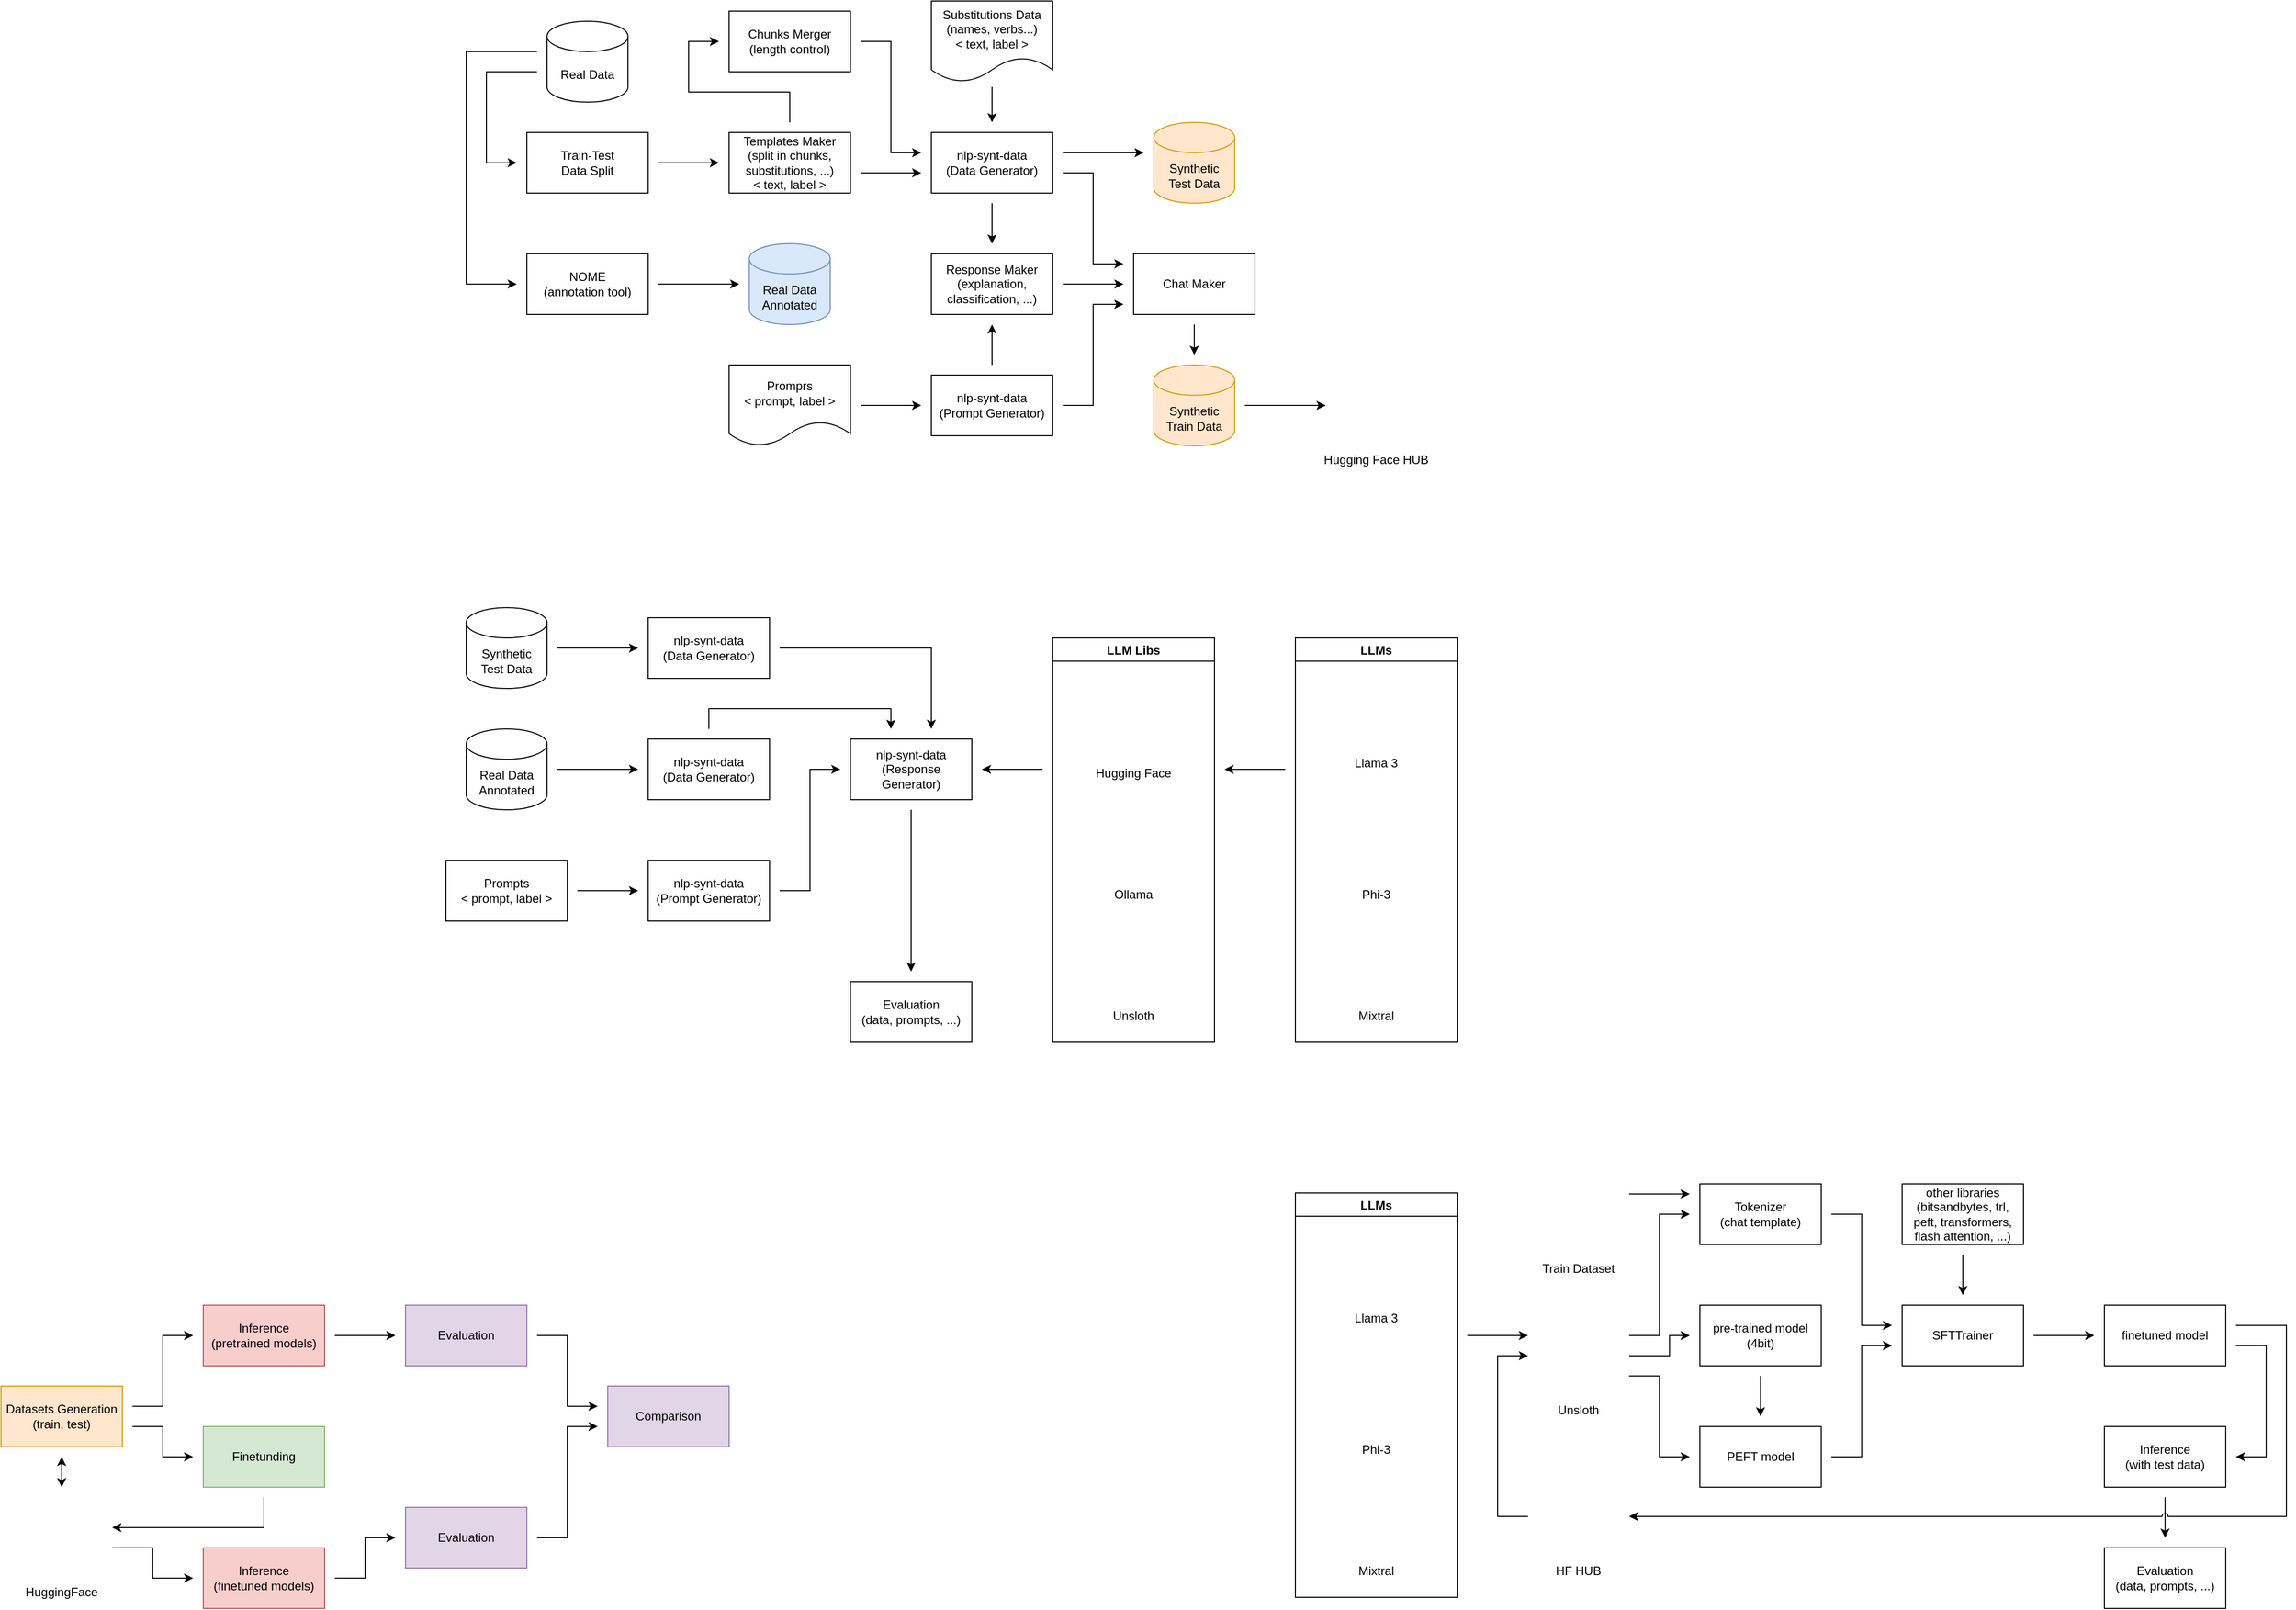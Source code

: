 <mxfile version="24.7.8">
  <diagram name="Page-1" id="faFGbYDfc-yJfE558ecA">
    <mxGraphModel dx="2020" dy="781" grid="1" gridSize="10" guides="1" tooltips="1" connect="1" arrows="1" fold="1" page="1" pageScale="1" pageWidth="827" pageHeight="1169" math="0" shadow="0">
      <root>
        <mxCell id="0" />
        <mxCell id="1" parent="0" />
        <mxCell id="kooUzmV5k-GNHN8CiD2J-25" style="edgeStyle=orthogonalEdgeStyle;rounded=0;orthogonalLoop=1;jettySize=auto;html=1;targetPerimeterSpacing=10;sourcePerimeterSpacing=5;" parent="1" source="8IqVLHPNGlRaz7gmKTyD-8" target="kooUzmV5k-GNHN8CiD2J-8" edge="1">
          <mxGeometry relative="1" as="geometry">
            <mxPoint x="780" y="100" as="sourcePoint" />
          </mxGeometry>
        </mxCell>
        <mxCell id="kooUzmV5k-GNHN8CiD2J-17" style="edgeStyle=orthogonalEdgeStyle;rounded=0;orthogonalLoop=1;jettySize=auto;html=1;targetPerimeterSpacing=10;sourcePerimeterSpacing=10;" parent="1" source="kooUzmV5k-GNHN8CiD2J-4" target="kooUzmV5k-GNHN8CiD2J-9" edge="1">
          <mxGeometry relative="1" as="geometry">
            <Array as="points">
              <mxPoint x="580" y="110" />
              <mxPoint x="480" y="110" />
              <mxPoint x="480" y="60" />
            </Array>
          </mxGeometry>
        </mxCell>
        <mxCell id="kooUzmV5k-GNHN8CiD2J-24" style="edgeStyle=orthogonalEdgeStyle;rounded=0;orthogonalLoop=1;jettySize=auto;html=1;targetPerimeterSpacing=10;sourcePerimeterSpacing=10;" parent="1" source="kooUzmV5k-GNHN8CiD2J-4" target="kooUzmV5k-GNHN8CiD2J-8" edge="1">
          <mxGeometry relative="1" as="geometry">
            <Array as="points">
              <mxPoint x="680" y="190" />
              <mxPoint x="680" y="190" />
            </Array>
            <mxPoint x="710" y="130.0" as="targetPoint" />
          </mxGeometry>
        </mxCell>
        <mxCell id="kooUzmV5k-GNHN8CiD2J-4" value="Templates Maker&lt;div&gt;(split in chunks,&lt;/div&gt;&lt;div&gt;substitutions, ...)&lt;/div&gt;&lt;div&gt;&amp;lt; text, label &amp;gt;&lt;/div&gt;" style="whiteSpace=wrap;html=1;" parent="1" vertex="1">
          <mxGeometry x="520" y="150" width="120" height="60" as="geometry" />
        </mxCell>
        <mxCell id="kooUzmV5k-GNHN8CiD2J-18" style="edgeStyle=orthogonalEdgeStyle;rounded=0;orthogonalLoop=1;jettySize=auto;html=1;targetPerimeterSpacing=10;sourcePerimeterSpacing=10;" parent="1" source="8IqVLHPNGlRaz7gmKTyD-9" target="kooUzmV5k-GNHN8CiD2J-12" edge="1">
          <mxGeometry relative="1" as="geometry">
            <mxPoint x="650" y="420" as="sourcePoint" />
          </mxGeometry>
        </mxCell>
        <mxCell id="kooUzmV5k-GNHN8CiD2J-28" style="edgeStyle=orthogonalEdgeStyle;rounded=0;orthogonalLoop=1;jettySize=auto;html=1;targetPerimeterSpacing=10;sourcePerimeterSpacing=10;" parent="1" source="kooUzmV5k-GNHN8CiD2J-6" target="kooUzmV5k-GNHN8CiD2J-11" edge="1">
          <mxGeometry relative="1" as="geometry" />
        </mxCell>
        <mxCell id="kooUzmV5k-GNHN8CiD2J-6" value="Synthetic&lt;div&gt;Train Data&lt;/div&gt;" style="shape=cylinder3;whiteSpace=wrap;html=1;boundedLbl=1;backgroundOutline=1;size=15;fillColor=#ffe6cc;strokeColor=#d79b00;" parent="1" vertex="1">
          <mxGeometry x="940" y="380" width="80" height="80" as="geometry" />
        </mxCell>
        <mxCell id="kooUzmV5k-GNHN8CiD2J-21" style="edgeStyle=orthogonalEdgeStyle;rounded=0;orthogonalLoop=1;jettySize=auto;html=1;targetPerimeterSpacing=10;sourcePerimeterSpacing=10;" parent="1" source="kooUzmV5k-GNHN8CiD2J-8" target="kooUzmV5k-GNHN8CiD2J-13" edge="1">
          <mxGeometry relative="1" as="geometry" />
        </mxCell>
        <mxCell id="kooUzmV5k-GNHN8CiD2J-26" style="edgeStyle=orthogonalEdgeStyle;rounded=0;orthogonalLoop=1;jettySize=auto;html=1;targetPerimeterSpacing=10;sourcePerimeterSpacing=10;" parent="1" source="kooUzmV5k-GNHN8CiD2J-8" target="kooUzmV5k-GNHN8CiD2J-14" edge="1">
          <mxGeometry relative="1" as="geometry">
            <Array as="points">
              <mxPoint x="880" y="190" />
              <mxPoint x="880" y="280" />
            </Array>
          </mxGeometry>
        </mxCell>
        <mxCell id="kooUzmV5k-GNHN8CiD2J-34" style="edgeStyle=orthogonalEdgeStyle;rounded=0;orthogonalLoop=1;jettySize=auto;html=1;targetPerimeterSpacing=10;sourcePerimeterSpacing=10;" parent="1" source="kooUzmV5k-GNHN8CiD2J-8" target="kooUzmV5k-GNHN8CiD2J-33" edge="1">
          <mxGeometry relative="1" as="geometry">
            <Array as="points">
              <mxPoint x="880" y="170" />
              <mxPoint x="880" y="170" />
            </Array>
          </mxGeometry>
        </mxCell>
        <mxCell id="kooUzmV5k-GNHN8CiD2J-8" value="nlp-synt-data&lt;div&gt;(Data Generator)&lt;/div&gt;" style="whiteSpace=wrap;html=1;" parent="1" vertex="1">
          <mxGeometry x="720" y="150" width="120" height="60" as="geometry" />
        </mxCell>
        <mxCell id="kooUzmV5k-GNHN8CiD2J-23" style="edgeStyle=orthogonalEdgeStyle;rounded=0;orthogonalLoop=1;jettySize=auto;html=1;targetPerimeterSpacing=10;sourcePerimeterSpacing=10;" parent="1" source="kooUzmV5k-GNHN8CiD2J-9" target="kooUzmV5k-GNHN8CiD2J-8" edge="1">
          <mxGeometry relative="1" as="geometry">
            <Array as="points">
              <mxPoint x="680" y="60" />
              <mxPoint x="680" y="170" />
            </Array>
            <mxPoint x="710" y="110.0" as="targetPoint" />
          </mxGeometry>
        </mxCell>
        <mxCell id="kooUzmV5k-GNHN8CiD2J-9" value="Chunks Merger&lt;div&gt;(length control)&lt;/div&gt;" style="whiteSpace=wrap;html=1;" parent="1" vertex="1">
          <mxGeometry x="520" y="30" width="120" height="60" as="geometry" />
        </mxCell>
        <mxCell id="kooUzmV5k-GNHN8CiD2J-11" value="Hugging Face HUB" style="shape=image;verticalLabelPosition=bottom;labelBackgroundColor=default;verticalAlign=top;aspect=fixed;imageAspect=0;image=https://cdn.worldvectorlogo.com/logos/huggingface-2.svg;" parent="1" vertex="1">
          <mxGeometry x="1120" y="380" width="80" height="80" as="geometry" />
        </mxCell>
        <mxCell id="kooUzmV5k-GNHN8CiD2J-19" style="edgeStyle=orthogonalEdgeStyle;rounded=0;orthogonalLoop=1;jettySize=auto;html=1;targetPerimeterSpacing=10;sourcePerimeterSpacing=10;" parent="1" source="kooUzmV5k-GNHN8CiD2J-12" target="kooUzmV5k-GNHN8CiD2J-14" edge="1">
          <mxGeometry relative="1" as="geometry">
            <Array as="points">
              <mxPoint x="880" y="420" />
              <mxPoint x="880" y="320" />
            </Array>
          </mxGeometry>
        </mxCell>
        <mxCell id="kooUzmV5k-GNHN8CiD2J-30" style="edgeStyle=orthogonalEdgeStyle;rounded=0;orthogonalLoop=1;jettySize=auto;html=1;targetPerimeterSpacing=10;sourcePerimeterSpacing=10;" parent="1" source="kooUzmV5k-GNHN8CiD2J-12" target="kooUzmV5k-GNHN8CiD2J-13" edge="1">
          <mxGeometry relative="1" as="geometry" />
        </mxCell>
        <mxCell id="kooUzmV5k-GNHN8CiD2J-12" value="nlp-synt-data&lt;div&gt;(Prompt Generator)&lt;/div&gt;" style="whiteSpace=wrap;html=1;" parent="1" vertex="1">
          <mxGeometry x="720" y="390" width="120" height="60" as="geometry" />
        </mxCell>
        <mxCell id="kooUzmV5k-GNHN8CiD2J-20" style="edgeStyle=orthogonalEdgeStyle;rounded=0;orthogonalLoop=1;jettySize=auto;html=1;targetPerimeterSpacing=10;sourcePerimeterSpacing=10;" parent="1" source="kooUzmV5k-GNHN8CiD2J-13" target="kooUzmV5k-GNHN8CiD2J-14" edge="1">
          <mxGeometry relative="1" as="geometry">
            <Array as="points">
              <mxPoint x="920" y="300" />
              <mxPoint x="920" y="300" />
            </Array>
          </mxGeometry>
        </mxCell>
        <mxCell id="kooUzmV5k-GNHN8CiD2J-13" value="Response Maker&lt;div&gt;(explanation, classification, ...)&lt;/div&gt;" style="whiteSpace=wrap;html=1;" parent="1" vertex="1">
          <mxGeometry x="720" y="270" width="120" height="60" as="geometry" />
        </mxCell>
        <mxCell id="kooUzmV5k-GNHN8CiD2J-27" style="edgeStyle=orthogonalEdgeStyle;rounded=0;orthogonalLoop=1;jettySize=auto;html=1;targetPerimeterSpacing=10;sourcePerimeterSpacing=10;" parent="1" source="kooUzmV5k-GNHN8CiD2J-14" target="kooUzmV5k-GNHN8CiD2J-6" edge="1">
          <mxGeometry relative="1" as="geometry" />
        </mxCell>
        <mxCell id="kooUzmV5k-GNHN8CiD2J-14" value="Chat Maker" style="whiteSpace=wrap;html=1;" parent="1" vertex="1">
          <mxGeometry x="920" y="270" width="120" height="60" as="geometry" />
        </mxCell>
        <mxCell id="kooUzmV5k-GNHN8CiD2J-31" style="edgeStyle=orthogonalEdgeStyle;rounded=0;orthogonalLoop=1;jettySize=auto;html=1;targetPerimeterSpacing=10;sourcePerimeterSpacing=10;" parent="1" source="kooUzmV5k-GNHN8CiD2J-29" target="kooUzmV5k-GNHN8CiD2J-4" edge="1">
          <mxGeometry relative="1" as="geometry" />
        </mxCell>
        <mxCell id="kooUzmV5k-GNHN8CiD2J-29" value="Train-Test&lt;div&gt;Data Split&lt;/div&gt;" style="whiteSpace=wrap;html=1;" parent="1" vertex="1">
          <mxGeometry x="320" y="150" width="120" height="60" as="geometry" />
        </mxCell>
        <mxCell id="kooUzmV5k-GNHN8CiD2J-33" value="Synthetic&lt;div&gt;Test Data&lt;/div&gt;" style="shape=cylinder3;whiteSpace=wrap;html=1;boundedLbl=1;backgroundOutline=1;size=15;fillColor=#ffe6cc;strokeColor=#d79b00;" parent="1" vertex="1">
          <mxGeometry x="940" y="140" width="80" height="80" as="geometry" />
        </mxCell>
        <mxCell id="nnLEG21wNNKofwJg_tyF-10" style="edgeStyle=orthogonalEdgeStyle;rounded=0;orthogonalLoop=1;jettySize=auto;html=1;targetPerimeterSpacing=10;sourcePerimeterSpacing=10;" parent="1" source="kooUzmV5k-GNHN8CiD2J-41" target="kooUzmV5k-GNHN8CiD2J-45" edge="1">
          <mxGeometry relative="1" as="geometry" />
        </mxCell>
        <mxCell id="kooUzmV5k-GNHN8CiD2J-41" value="&lt;span style=&quot;background-color: initial;&quot;&gt;Real Data&lt;/span&gt;&lt;div&gt;&lt;span style=&quot;background-color: initial;&quot;&gt;Annotated&lt;/span&gt;&lt;/div&gt;" style="shape=cylinder3;whiteSpace=wrap;html=1;boundedLbl=1;backgroundOutline=1;size=15;" parent="1" vertex="1">
          <mxGeometry x="260" y="740" width="80" height="80" as="geometry" />
        </mxCell>
        <mxCell id="kooUzmV5k-GNHN8CiD2J-42" style="edgeStyle=orthogonalEdgeStyle;rounded=0;orthogonalLoop=1;jettySize=auto;html=1;targetPerimeterSpacing=10;sourcePerimeterSpacing=10;" parent="1" source="kooUzmV5k-GNHN8CiD2J-43" target="kooUzmV5k-GNHN8CiD2J-44" edge="1">
          <mxGeometry relative="1" as="geometry" />
        </mxCell>
        <mxCell id="kooUzmV5k-GNHN8CiD2J-43" value="Prompts&lt;div&gt;&amp;lt; prompt, label &amp;gt;&lt;/div&gt;" style="whiteSpace=wrap;html=1;" parent="1" vertex="1">
          <mxGeometry x="240" y="870" width="120" height="60" as="geometry" />
        </mxCell>
        <mxCell id="nnLEG21wNNKofwJg_tyF-7" style="edgeStyle=orthogonalEdgeStyle;rounded=0;orthogonalLoop=1;jettySize=auto;html=1;targetPerimeterSpacing=10;sourcePerimeterSpacing=10;" parent="1" source="kooUzmV5k-GNHN8CiD2J-44" target="nnLEG21wNNKofwJg_tyF-4" edge="1">
          <mxGeometry relative="1" as="geometry">
            <Array as="points">
              <mxPoint x="600" y="900" />
              <mxPoint x="600" y="780" />
            </Array>
          </mxGeometry>
        </mxCell>
        <mxCell id="kooUzmV5k-GNHN8CiD2J-44" value="nlp-synt-data&lt;div&gt;(Prompt Generator)&lt;/div&gt;" style="whiteSpace=wrap;html=1;" parent="1" vertex="1">
          <mxGeometry x="440" y="870" width="120" height="60" as="geometry" />
        </mxCell>
        <mxCell id="nnLEG21wNNKofwJg_tyF-6" style="edgeStyle=orthogonalEdgeStyle;rounded=0;orthogonalLoop=1;jettySize=auto;html=1;targetPerimeterSpacing=10;sourcePerimeterSpacing=10;" parent="1" source="kooUzmV5k-GNHN8CiD2J-45" target="nnLEG21wNNKofwJg_tyF-4" edge="1">
          <mxGeometry relative="1" as="geometry">
            <Array as="points">
              <mxPoint x="500" y="720" />
              <mxPoint x="680" y="720" />
            </Array>
          </mxGeometry>
        </mxCell>
        <mxCell id="kooUzmV5k-GNHN8CiD2J-45" value="nlp-synt-data&lt;div&gt;(Data Generator)&lt;/div&gt;" style="whiteSpace=wrap;html=1;" parent="1" vertex="1">
          <mxGeometry x="440" y="750" width="120" height="60" as="geometry" />
        </mxCell>
        <mxCell id="nnLEG21wNNKofwJg_tyF-8" style="edgeStyle=orthogonalEdgeStyle;rounded=0;orthogonalLoop=1;jettySize=auto;html=1;targetPerimeterSpacing=10;sourcePerimeterSpacing=10;" parent="1" source="kooUzmV5k-GNHN8CiD2J-50" target="nnLEG21wNNKofwJg_tyF-4" edge="1">
          <mxGeometry relative="1" as="geometry">
            <Array as="points">
              <mxPoint x="800" y="780" />
              <mxPoint x="800" y="780" />
            </Array>
          </mxGeometry>
        </mxCell>
        <mxCell id="kooUzmV5k-GNHN8CiD2J-50" value="LLM Libs" style="swimlane;" parent="1" vertex="1">
          <mxGeometry x="840" y="650" width="160" height="400" as="geometry" />
        </mxCell>
        <mxCell id="kooUzmV5k-GNHN8CiD2J-47" value="Hugging Face" style="shape=image;verticalLabelPosition=bottom;labelBackgroundColor=default;verticalAlign=top;aspect=fixed;imageAspect=0;image=https://cdn.worldvectorlogo.com/logos/huggingface-2.svg;" parent="kooUzmV5k-GNHN8CiD2J-50" vertex="1">
          <mxGeometry x="40" y="40" width="80" height="80" as="geometry" />
        </mxCell>
        <mxCell id="kooUzmV5k-GNHN8CiD2J-46" value="Ollama" style="shape=image;verticalLabelPosition=bottom;labelBackgroundColor=default;verticalAlign=top;aspect=fixed;imageAspect=0;image=https://github.com/jmorganca/ollama/assets/3325447/0d0b44e2-8f4a-4e99-9b52-a5c1c741c8f7;" parent="kooUzmV5k-GNHN8CiD2J-50" vertex="1">
          <mxGeometry x="40" y="160" width="80" height="80" as="geometry" />
        </mxCell>
        <mxCell id="kooUzmV5k-GNHN8CiD2J-48" value="Unsloth" style="shape=image;verticalLabelPosition=bottom;labelBackgroundColor=default;verticalAlign=top;aspect=fixed;imageAspect=0;image=https://cdn-avatars.huggingface.co/v1/production/uploads/62ecdc18b72a69615d6bd857/E4lkPz1TZNLzIFr_dR273.png;" parent="kooUzmV5k-GNHN8CiD2J-50" vertex="1">
          <mxGeometry x="40" y="280" width="80" height="80" as="geometry" />
        </mxCell>
        <mxCell id="nnLEG21wNNKofwJg_tyF-3" style="edgeStyle=orthogonalEdgeStyle;rounded=0;orthogonalLoop=1;jettySize=auto;html=1;targetPerimeterSpacing=10;sourcePerimeterSpacing=10;" parent="1" source="kooUzmV5k-GNHN8CiD2J-57" target="kooUzmV5k-GNHN8CiD2J-50" edge="1">
          <mxGeometry relative="1" as="geometry">
            <Array as="points">
              <mxPoint x="1020" y="780" />
              <mxPoint x="1020" y="780" />
            </Array>
          </mxGeometry>
        </mxCell>
        <mxCell id="kooUzmV5k-GNHN8CiD2J-57" value="LLMs" style="swimlane;" parent="1" vertex="1">
          <mxGeometry x="1080" y="650" width="160" height="400" as="geometry" />
        </mxCell>
        <mxCell id="kooUzmV5k-GNHN8CiD2J-52" value="Llama 3" style="shape=image;verticalLabelPosition=bottom;labelBackgroundColor=default;verticalAlign=top;aspect=fixed;imageAspect=0;image=https://1000logos.net/wp-content/uploads/2021/10/logo-Meta.png;" parent="kooUzmV5k-GNHN8CiD2J-57" vertex="1">
          <mxGeometry x="26.67" y="50" width="106.66" height="60" as="geometry" />
        </mxCell>
        <mxCell id="kooUzmV5k-GNHN8CiD2J-53" value="Phi-3" style="shape=image;verticalLabelPosition=bottom;labelBackgroundColor=default;verticalAlign=top;aspect=fixed;imageAspect=0;image=https://upload.wikimedia.org/wikipedia/commons/thumb/4/44/Microsoft_logo.svg/2048px-Microsoft_logo.svg.png;" parent="kooUzmV5k-GNHN8CiD2J-57" vertex="1">
          <mxGeometry x="40" y="160" width="80" height="80" as="geometry" />
        </mxCell>
        <mxCell id="kooUzmV5k-GNHN8CiD2J-54" value="Mixtral" style="shape=image;verticalLabelPosition=bottom;labelBackgroundColor=default;verticalAlign=top;aspect=fixed;imageAspect=0;image=https://seeklogo.com/images/M/mistral-ai-icon-logo-B3319DCA6B-seeklogo.com.png;" parent="kooUzmV5k-GNHN8CiD2J-57" vertex="1">
          <mxGeometry x="41.54" y="290" width="76.92" height="70" as="geometry" />
        </mxCell>
        <mxCell id="nnLEG21wNNKofwJg_tyF-9" style="edgeStyle=orthogonalEdgeStyle;rounded=0;orthogonalLoop=1;jettySize=auto;html=1;targetPerimeterSpacing=10;sourcePerimeterSpacing=10;" parent="1" source="nnLEG21wNNKofwJg_tyF-1" target="nnLEG21wNNKofwJg_tyF-2" edge="1">
          <mxGeometry relative="1" as="geometry" />
        </mxCell>
        <mxCell id="nnLEG21wNNKofwJg_tyF-1" value="Synthetic&lt;div&gt;Test Data&lt;/div&gt;" style="shape=cylinder3;whiteSpace=wrap;html=1;boundedLbl=1;backgroundOutline=1;size=15;" parent="1" vertex="1">
          <mxGeometry x="260" y="620" width="80" height="80" as="geometry" />
        </mxCell>
        <mxCell id="nnLEG21wNNKofwJg_tyF-5" style="edgeStyle=orthogonalEdgeStyle;rounded=0;orthogonalLoop=1;jettySize=auto;html=1;targetPerimeterSpacing=10;sourcePerimeterSpacing=10;" parent="1" source="nnLEG21wNNKofwJg_tyF-2" target="nnLEG21wNNKofwJg_tyF-4" edge="1">
          <mxGeometry relative="1" as="geometry">
            <Array as="points">
              <mxPoint x="720" y="660" />
            </Array>
          </mxGeometry>
        </mxCell>
        <mxCell id="nnLEG21wNNKofwJg_tyF-2" value="nlp-synt-data&lt;div&gt;(Data Generator)&lt;/div&gt;" style="whiteSpace=wrap;html=1;" parent="1" vertex="1">
          <mxGeometry x="440" y="630" width="120" height="60" as="geometry" />
        </mxCell>
        <mxCell id="nnLEG21wNNKofwJg_tyF-12" style="edgeStyle=orthogonalEdgeStyle;rounded=0;orthogonalLoop=1;jettySize=auto;html=1;targetPerimeterSpacing=10;sourcePerimeterSpacing=10;" parent="1" source="nnLEG21wNNKofwJg_tyF-4" target="nnLEG21wNNKofwJg_tyF-11" edge="1">
          <mxGeometry relative="1" as="geometry" />
        </mxCell>
        <mxCell id="nnLEG21wNNKofwJg_tyF-4" value="nlp-synt-data&lt;div&gt;(Response Generator)&lt;/div&gt;" style="whiteSpace=wrap;html=1;" parent="1" vertex="1">
          <mxGeometry x="640" y="750" width="120" height="60" as="geometry" />
        </mxCell>
        <mxCell id="nnLEG21wNNKofwJg_tyF-11" value="Evaluation&lt;div&gt;(data, prompts, ...)&lt;/div&gt;" style="whiteSpace=wrap;html=1;" parent="1" vertex="1">
          <mxGeometry x="640" y="990" width="120" height="60" as="geometry" />
        </mxCell>
        <mxCell id="7Tq9BGAHgtOxUq2Agoqu-61" style="edgeStyle=orthogonalEdgeStyle;rounded=0;orthogonalLoop=1;jettySize=auto;html=1;targetPerimeterSpacing=10;sourcePerimeterSpacing=10;" parent="1" source="7Tq9BGAHgtOxUq2Agoqu-15" target="7Tq9BGAHgtOxUq2Agoqu-34" edge="1">
          <mxGeometry relative="1" as="geometry">
            <Array as="points">
              <mxPoint x="1280" y="1340" />
              <mxPoint x="1280" y="1340" />
            </Array>
          </mxGeometry>
        </mxCell>
        <mxCell id="7Tq9BGAHgtOxUq2Agoqu-15" value="LLMs" style="swimlane;" parent="1" vertex="1">
          <mxGeometry x="1080" y="1199" width="160" height="400" as="geometry" />
        </mxCell>
        <mxCell id="7Tq9BGAHgtOxUq2Agoqu-16" value="Llama 3" style="shape=image;verticalLabelPosition=bottom;labelBackgroundColor=default;verticalAlign=top;aspect=fixed;imageAspect=0;image=https://1000logos.net/wp-content/uploads/2021/10/logo-Meta.png;" parent="7Tq9BGAHgtOxUq2Agoqu-15" vertex="1">
          <mxGeometry x="26.67" y="50" width="106.66" height="60" as="geometry" />
        </mxCell>
        <mxCell id="7Tq9BGAHgtOxUq2Agoqu-17" value="Phi-3" style="shape=image;verticalLabelPosition=bottom;labelBackgroundColor=default;verticalAlign=top;aspect=fixed;imageAspect=0;image=https://upload.wikimedia.org/wikipedia/commons/thumb/4/44/Microsoft_logo.svg/2048px-Microsoft_logo.svg.png;" parent="7Tq9BGAHgtOxUq2Agoqu-15" vertex="1">
          <mxGeometry x="40" y="160" width="80" height="80" as="geometry" />
        </mxCell>
        <mxCell id="7Tq9BGAHgtOxUq2Agoqu-18" value="Mixtral" style="shape=image;verticalLabelPosition=bottom;labelBackgroundColor=default;verticalAlign=top;aspect=fixed;imageAspect=0;image=https://seeklogo.com/images/M/mistral-ai-icon-logo-B3319DCA6B-seeklogo.com.png;" parent="7Tq9BGAHgtOxUq2Agoqu-15" vertex="1">
          <mxGeometry x="41.54" y="290" width="76.92" height="70" as="geometry" />
        </mxCell>
        <mxCell id="7Tq9BGAHgtOxUq2Agoqu-51" style="edgeStyle=orthogonalEdgeStyle;rounded=0;orthogonalLoop=1;jettySize=auto;html=1;targetPerimeterSpacing=10;sourcePerimeterSpacing=10;" parent="1" source="7Tq9BGAHgtOxUq2Agoqu-32" target="7Tq9BGAHgtOxUq2Agoqu-35" edge="1">
          <mxGeometry relative="1" as="geometry">
            <Array as="points">
              <mxPoint x="1440" y="1200" />
              <mxPoint x="1440" y="1200" />
            </Array>
          </mxGeometry>
        </mxCell>
        <mxCell id="7Tq9BGAHgtOxUq2Agoqu-32" value="Train Dataset" style="shape=image;verticalLabelPosition=bottom;labelBackgroundColor=default;verticalAlign=top;aspect=fixed;imageAspect=0;image=https://cdn.worldvectorlogo.com/logos/huggingface-2.svg;" parent="1" vertex="1">
          <mxGeometry x="1320" y="1180" width="80" height="80" as="geometry" />
        </mxCell>
        <mxCell id="7Tq9BGAHgtOxUq2Agoqu-65" style="edgeStyle=orthogonalEdgeStyle;rounded=0;orthogonalLoop=1;jettySize=auto;html=1;targetPerimeterSpacing=10;sourcePerimeterSpacing=10;" parent="1" source="7Tq9BGAHgtOxUq2Agoqu-33" target="7Tq9BGAHgtOxUq2Agoqu-64" edge="1">
          <mxGeometry relative="1" as="geometry" />
        </mxCell>
        <mxCell id="7Tq9BGAHgtOxUq2Agoqu-33" value="Inference&lt;div&gt;(with test data)&lt;/div&gt;" style="whiteSpace=wrap;html=1;" parent="1" vertex="1">
          <mxGeometry x="1880" y="1430" width="120" height="60" as="geometry" />
        </mxCell>
        <mxCell id="7Tq9BGAHgtOxUq2Agoqu-50" style="edgeStyle=orthogonalEdgeStyle;rounded=0;orthogonalLoop=1;jettySize=auto;html=1;targetPerimeterSpacing=10;sourcePerimeterSpacing=10;" parent="1" source="7Tq9BGAHgtOxUq2Agoqu-34" target="7Tq9BGAHgtOxUq2Agoqu-35" edge="1">
          <mxGeometry relative="1" as="geometry">
            <Array as="points">
              <mxPoint x="1440" y="1340" />
              <mxPoint x="1440" y="1220" />
            </Array>
          </mxGeometry>
        </mxCell>
        <mxCell id="7Tq9BGAHgtOxUq2Agoqu-52" style="edgeStyle=orthogonalEdgeStyle;rounded=0;orthogonalLoop=1;jettySize=auto;html=1;targetPerimeterSpacing=10;sourcePerimeterSpacing=10;" parent="1" source="7Tq9BGAHgtOxUq2Agoqu-34" target="7Tq9BGAHgtOxUq2Agoqu-42" edge="1">
          <mxGeometry relative="1" as="geometry">
            <Array as="points">
              <mxPoint x="1450" y="1360" />
              <mxPoint x="1450" y="1340" />
            </Array>
          </mxGeometry>
        </mxCell>
        <mxCell id="7Tq9BGAHgtOxUq2Agoqu-53" style="edgeStyle=orthogonalEdgeStyle;rounded=0;orthogonalLoop=1;jettySize=auto;html=1;targetPerimeterSpacing=10;sourcePerimeterSpacing=10;" parent="1" source="7Tq9BGAHgtOxUq2Agoqu-34" target="7Tq9BGAHgtOxUq2Agoqu-43" edge="1">
          <mxGeometry relative="1" as="geometry">
            <Array as="points">
              <mxPoint x="1440" y="1380" />
              <mxPoint x="1440" y="1460" />
            </Array>
          </mxGeometry>
        </mxCell>
        <mxCell id="7Tq9BGAHgtOxUq2Agoqu-34" value="Unsloth" style="shape=image;verticalLabelPosition=bottom;labelBackgroundColor=default;verticalAlign=top;aspect=fixed;imageAspect=0;image=https://cdn-avatars.huggingface.co/v1/production/uploads/62ecdc18b72a69615d6bd857/E4lkPz1TZNLzIFr_dR273.png;" parent="1" vertex="1">
          <mxGeometry x="1320" y="1320" width="80" height="80" as="geometry" />
        </mxCell>
        <mxCell id="7Tq9BGAHgtOxUq2Agoqu-62" style="edgeStyle=orthogonalEdgeStyle;rounded=0;orthogonalLoop=1;jettySize=auto;html=1;targetPerimeterSpacing=10;sourcePerimeterSpacing=10;" parent="1" source="7Tq9BGAHgtOxUq2Agoqu-35" target="7Tq9BGAHgtOxUq2Agoqu-37" edge="1">
          <mxGeometry relative="1" as="geometry">
            <Array as="points">
              <mxPoint x="1640" y="1220" />
              <mxPoint x="1640" y="1330" />
            </Array>
          </mxGeometry>
        </mxCell>
        <mxCell id="7Tq9BGAHgtOxUq2Agoqu-35" value="Tokenizer&lt;div&gt;(chat template)&lt;/div&gt;" style="whiteSpace=wrap;html=1;" parent="1" vertex="1">
          <mxGeometry x="1480" y="1190" width="120" height="60" as="geometry" />
        </mxCell>
        <mxCell id="7Tq9BGAHgtOxUq2Agoqu-56" style="edgeStyle=orthogonalEdgeStyle;rounded=0;orthogonalLoop=1;jettySize=auto;html=1;targetPerimeterSpacing=10;sourcePerimeterSpacing=10;" parent="1" source="7Tq9BGAHgtOxUq2Agoqu-36" target="7Tq9BGAHgtOxUq2Agoqu-37" edge="1">
          <mxGeometry relative="1" as="geometry" />
        </mxCell>
        <mxCell id="7Tq9BGAHgtOxUq2Agoqu-36" value="&lt;div&gt;other libraries&lt;/div&gt;&lt;div&gt;(bitsandbytes,&amp;nbsp;&lt;span style=&quot;background-color: initial;&quot;&gt;trl, peft, transformers, flash attention, ...)&lt;/span&gt;&lt;/div&gt;" style="whiteSpace=wrap;html=1;" parent="1" vertex="1">
          <mxGeometry x="1680" y="1190" width="120" height="60" as="geometry" />
        </mxCell>
        <mxCell id="7Tq9BGAHgtOxUq2Agoqu-57" style="edgeStyle=orthogonalEdgeStyle;rounded=0;orthogonalLoop=1;jettySize=auto;html=1;targetPerimeterSpacing=10;sourcePerimeterSpacing=10;" parent="1" source="7Tq9BGAHgtOxUq2Agoqu-37" target="7Tq9BGAHgtOxUq2Agoqu-48" edge="1">
          <mxGeometry relative="1" as="geometry" />
        </mxCell>
        <mxCell id="7Tq9BGAHgtOxUq2Agoqu-37" value="&lt;div&gt;&lt;span style=&quot;background-color: initial;&quot;&gt;SFTTrainer&lt;/span&gt;&lt;/div&gt;" style="whiteSpace=wrap;html=1;" parent="1" vertex="1">
          <mxGeometry x="1680" y="1310" width="120" height="60" as="geometry" />
        </mxCell>
        <mxCell id="7Tq9BGAHgtOxUq2Agoqu-58" style="edgeStyle=orthogonalEdgeStyle;rounded=0;orthogonalLoop=1;jettySize=auto;html=1;sourcePerimeterSpacing=10;targetPerimeterSpacing=10;" parent="1" source="7Tq9BGAHgtOxUq2Agoqu-39" target="7Tq9BGAHgtOxUq2Agoqu-34" edge="1">
          <mxGeometry relative="1" as="geometry">
            <Array as="points">
              <mxPoint x="1280" y="1519" />
              <mxPoint x="1280" y="1360" />
            </Array>
          </mxGeometry>
        </mxCell>
        <mxCell id="7Tq9BGAHgtOxUq2Agoqu-39" value="HF HUB" style="shape=image;verticalLabelPosition=bottom;labelBackgroundColor=default;verticalAlign=top;aspect=fixed;imageAspect=0;image=https://cdn.worldvectorlogo.com/logos/huggingface-2.svg;" parent="1" vertex="1">
          <mxGeometry x="1320" y="1479" width="80" height="80" as="geometry" />
        </mxCell>
        <mxCell id="7Tq9BGAHgtOxUq2Agoqu-54" style="edgeStyle=orthogonalEdgeStyle;rounded=0;orthogonalLoop=1;jettySize=auto;html=1;targetPerimeterSpacing=10;sourcePerimeterSpacing=10;" parent="1" source="7Tq9BGAHgtOxUq2Agoqu-42" target="7Tq9BGAHgtOxUq2Agoqu-43" edge="1">
          <mxGeometry relative="1" as="geometry" />
        </mxCell>
        <mxCell id="7Tq9BGAHgtOxUq2Agoqu-42" value="&lt;div&gt;pre-trained model&lt;/div&gt;&lt;div&gt;(4bit)&lt;/div&gt;" style="whiteSpace=wrap;html=1;" parent="1" vertex="1">
          <mxGeometry x="1480" y="1310" width="120" height="60" as="geometry" />
        </mxCell>
        <mxCell id="7Tq9BGAHgtOxUq2Agoqu-55" style="edgeStyle=orthogonalEdgeStyle;rounded=0;orthogonalLoop=1;jettySize=auto;html=1;targetPerimeterSpacing=10;sourcePerimeterSpacing=10;" parent="1" source="7Tq9BGAHgtOxUq2Agoqu-43" target="7Tq9BGAHgtOxUq2Agoqu-37" edge="1">
          <mxGeometry relative="1" as="geometry">
            <Array as="points">
              <mxPoint x="1640" y="1460" />
              <mxPoint x="1640" y="1350" />
            </Array>
          </mxGeometry>
        </mxCell>
        <mxCell id="7Tq9BGAHgtOxUq2Agoqu-43" value="&lt;div&gt;&lt;span style=&quot;background-color: initial;&quot;&gt;PEFT model&lt;/span&gt;&lt;/div&gt;" style="whiteSpace=wrap;html=1;" parent="1" vertex="1">
          <mxGeometry x="1480" y="1430" width="120" height="60" as="geometry" />
        </mxCell>
        <mxCell id="7Tq9BGAHgtOxUq2Agoqu-59" style="edgeStyle=orthogonalEdgeStyle;rounded=0;orthogonalLoop=1;jettySize=auto;html=1;targetPerimeterSpacing=10;sourcePerimeterSpacing=10;jumpStyle=arc;" parent="1" source="7Tq9BGAHgtOxUq2Agoqu-48" target="7Tq9BGAHgtOxUq2Agoqu-39" edge="1">
          <mxGeometry relative="1" as="geometry">
            <Array as="points">
              <mxPoint x="2060" y="1330" />
              <mxPoint x="2060" y="1519" />
            </Array>
          </mxGeometry>
        </mxCell>
        <mxCell id="7Tq9BGAHgtOxUq2Agoqu-60" style="edgeStyle=orthogonalEdgeStyle;rounded=0;orthogonalLoop=1;jettySize=auto;html=1;targetPerimeterSpacing=10;sourcePerimeterSpacing=10;" parent="1" source="7Tq9BGAHgtOxUq2Agoqu-48" target="7Tq9BGAHgtOxUq2Agoqu-33" edge="1">
          <mxGeometry relative="1" as="geometry">
            <Array as="points">
              <mxPoint x="2040" y="1350" />
              <mxPoint x="2040" y="1460" />
            </Array>
          </mxGeometry>
        </mxCell>
        <mxCell id="7Tq9BGAHgtOxUq2Agoqu-48" value="finetuned model" style="whiteSpace=wrap;html=1;" parent="1" vertex="1">
          <mxGeometry x="1880" y="1310" width="120" height="60" as="geometry" />
        </mxCell>
        <mxCell id="7Tq9BGAHgtOxUq2Agoqu-64" value="Evaluation&lt;div&gt;(data, prompts, ...)&lt;/div&gt;" style="whiteSpace=wrap;html=1;" parent="1" vertex="1">
          <mxGeometry x="1880" y="1550" width="120" height="60" as="geometry" />
        </mxCell>
        <mxCell id="7Tq9BGAHgtOxUq2Agoqu-81" style="edgeStyle=orthogonalEdgeStyle;rounded=0;orthogonalLoop=1;jettySize=auto;html=1;targetPerimeterSpacing=10;sourcePerimeterSpacing=10;" parent="1" source="7Tq9BGAHgtOxUq2Agoqu-68" target="7Tq9BGAHgtOxUq2Agoqu-70" edge="1">
          <mxGeometry relative="1" as="geometry">
            <Array as="points">
              <mxPoint x="360" y="1340" />
              <mxPoint x="360" y="1410" />
            </Array>
          </mxGeometry>
        </mxCell>
        <mxCell id="7Tq9BGAHgtOxUq2Agoqu-68" value="Evaluation" style="whiteSpace=wrap;html=1;fillColor=#e1d5e7;strokeColor=#9673a6;" parent="1" vertex="1">
          <mxGeometry x="200" y="1310" width="120" height="60" as="geometry" />
        </mxCell>
        <mxCell id="7Tq9BGAHgtOxUq2Agoqu-82" style="edgeStyle=orthogonalEdgeStyle;rounded=0;orthogonalLoop=1;jettySize=auto;html=1;targetPerimeterSpacing=10;sourcePerimeterSpacing=10;" parent="1" source="7Tq9BGAHgtOxUq2Agoqu-69" target="7Tq9BGAHgtOxUq2Agoqu-70" edge="1">
          <mxGeometry relative="1" as="geometry">
            <Array as="points">
              <mxPoint x="360" y="1540" />
              <mxPoint x="360" y="1430" />
            </Array>
          </mxGeometry>
        </mxCell>
        <mxCell id="7Tq9BGAHgtOxUq2Agoqu-69" value="Evaluation" style="whiteSpace=wrap;html=1;fillColor=#e1d5e7;strokeColor=#9673a6;" parent="1" vertex="1">
          <mxGeometry x="200" y="1510" width="120" height="60" as="geometry" />
        </mxCell>
        <mxCell id="7Tq9BGAHgtOxUq2Agoqu-70" value="Comparison" style="whiteSpace=wrap;html=1;fillColor=#e1d5e7;strokeColor=#9673a6;" parent="1" vertex="1">
          <mxGeometry x="400" y="1390" width="120" height="60" as="geometry" />
        </mxCell>
        <mxCell id="7Tq9BGAHgtOxUq2Agoqu-85" style="edgeStyle=orthogonalEdgeStyle;rounded=0;orthogonalLoop=1;jettySize=auto;html=1;targetPerimeterSpacing=10;sourcePerimeterSpacing=10;" parent="1" source="7Tq9BGAHgtOxUq2Agoqu-71" target="7Tq9BGAHgtOxUq2Agoqu-68" edge="1">
          <mxGeometry relative="1" as="geometry" />
        </mxCell>
        <mxCell id="7Tq9BGAHgtOxUq2Agoqu-71" value="Inference&lt;div&gt;(pretrained models)&lt;/div&gt;" style="whiteSpace=wrap;html=1;fillColor=#f8cecc;strokeColor=#b85450;" parent="1" vertex="1">
          <mxGeometry y="1310" width="120" height="60" as="geometry" />
        </mxCell>
        <mxCell id="7Tq9BGAHgtOxUq2Agoqu-84" style="edgeStyle=orthogonalEdgeStyle;rounded=0;orthogonalLoop=1;jettySize=auto;html=1;targetPerimeterSpacing=10;sourcePerimeterSpacing=10;" parent="1" source="7Tq9BGAHgtOxUq2Agoqu-72" target="7Tq9BGAHgtOxUq2Agoqu-75" edge="1">
          <mxGeometry relative="1" as="geometry">
            <Array as="points">
              <mxPoint x="60" y="1530" />
            </Array>
          </mxGeometry>
        </mxCell>
        <mxCell id="7Tq9BGAHgtOxUq2Agoqu-72" value="Finetunding" style="whiteSpace=wrap;html=1;fillColor=#d5e8d4;strokeColor=#82b366;" parent="1" vertex="1">
          <mxGeometry y="1430" width="120" height="60" as="geometry" />
        </mxCell>
        <mxCell id="7Tq9BGAHgtOxUq2Agoqu-86" style="edgeStyle=orthogonalEdgeStyle;rounded=0;orthogonalLoop=1;jettySize=auto;html=1;targetPerimeterSpacing=10;sourcePerimeterSpacing=10;" parent="1" source="7Tq9BGAHgtOxUq2Agoqu-73" target="7Tq9BGAHgtOxUq2Agoqu-69" edge="1">
          <mxGeometry relative="1" as="geometry" />
        </mxCell>
        <mxCell id="7Tq9BGAHgtOxUq2Agoqu-73" value="Inference&lt;div&gt;(finetuned models)&lt;/div&gt;" style="whiteSpace=wrap;html=1;fillColor=#f8cecc;strokeColor=#b85450;" parent="1" vertex="1">
          <mxGeometry y="1550" width="120" height="60" as="geometry" />
        </mxCell>
        <mxCell id="7Tq9BGAHgtOxUq2Agoqu-76" style="edgeStyle=orthogonalEdgeStyle;rounded=0;orthogonalLoop=1;jettySize=auto;html=1;targetPerimeterSpacing=10;sourcePerimeterSpacing=10;" parent="1" source="7Tq9BGAHgtOxUq2Agoqu-74" target="7Tq9BGAHgtOxUq2Agoqu-71" edge="1">
          <mxGeometry relative="1" as="geometry">
            <Array as="points">
              <mxPoint x="-40" y="1410" />
              <mxPoint x="-40" y="1340" />
            </Array>
          </mxGeometry>
        </mxCell>
        <mxCell id="7Tq9BGAHgtOxUq2Agoqu-77" style="edgeStyle=orthogonalEdgeStyle;rounded=0;orthogonalLoop=1;jettySize=auto;html=1;sourcePerimeterSpacing=10;targetPerimeterSpacing=10;" parent="1" source="7Tq9BGAHgtOxUq2Agoqu-74" target="7Tq9BGAHgtOxUq2Agoqu-72" edge="1">
          <mxGeometry relative="1" as="geometry">
            <Array as="points">
              <mxPoint x="-40" y="1430" />
              <mxPoint x="-40" y="1460" />
            </Array>
          </mxGeometry>
        </mxCell>
        <mxCell id="7Tq9BGAHgtOxUq2Agoqu-74" value="Datasets Generation&lt;div&gt;(train, test)&lt;/div&gt;" style="whiteSpace=wrap;html=1;fillColor=#ffe6cc;strokeColor=#d79b00;" parent="1" vertex="1">
          <mxGeometry x="-200" y="1390" width="120" height="60" as="geometry" />
        </mxCell>
        <mxCell id="7Tq9BGAHgtOxUq2Agoqu-78" style="edgeStyle=orthogonalEdgeStyle;rounded=0;orthogonalLoop=1;jettySize=auto;html=1;startArrow=classic;startFill=1;targetPerimeterSpacing=10;sourcePerimeterSpacing=10;" parent="1" source="7Tq9BGAHgtOxUq2Agoqu-75" target="7Tq9BGAHgtOxUq2Agoqu-74" edge="1">
          <mxGeometry relative="1" as="geometry" />
        </mxCell>
        <mxCell id="7Tq9BGAHgtOxUq2Agoqu-80" style="edgeStyle=orthogonalEdgeStyle;rounded=0;orthogonalLoop=1;jettySize=auto;html=1;targetPerimeterSpacing=10;sourcePerimeterSpacing=10;" parent="1" source="7Tq9BGAHgtOxUq2Agoqu-75" target="7Tq9BGAHgtOxUq2Agoqu-73" edge="1">
          <mxGeometry relative="1" as="geometry">
            <Array as="points">
              <mxPoint x="-50" y="1550" />
              <mxPoint x="-50" y="1580" />
            </Array>
          </mxGeometry>
        </mxCell>
        <mxCell id="7Tq9BGAHgtOxUq2Agoqu-75" value="HuggingFace" style="shape=image;verticalLabelPosition=bottom;labelBackgroundColor=default;verticalAlign=top;aspect=fixed;imageAspect=0;image=https://cdn.worldvectorlogo.com/logos/huggingface-2.svg;" parent="1" vertex="1">
          <mxGeometry x="-180" y="1500" width="80" height="80" as="geometry" />
        </mxCell>
        <mxCell id="8IqVLHPNGlRaz7gmKTyD-5" style="edgeStyle=orthogonalEdgeStyle;rounded=0;orthogonalLoop=1;jettySize=auto;html=1;targetPerimeterSpacing=10;sourcePerimeterSpacing=10;" edge="1" parent="1" source="8IqVLHPNGlRaz7gmKTyD-1" target="8IqVLHPNGlRaz7gmKTyD-2">
          <mxGeometry relative="1" as="geometry">
            <Array as="points">
              <mxPoint x="260" y="70" />
              <mxPoint x="260" y="300" />
            </Array>
          </mxGeometry>
        </mxCell>
        <mxCell id="8IqVLHPNGlRaz7gmKTyD-6" style="edgeStyle=orthogonalEdgeStyle;rounded=0;orthogonalLoop=1;jettySize=auto;html=1;targetPerimeterSpacing=10;sourcePerimeterSpacing=10;" edge="1" parent="1" source="8IqVLHPNGlRaz7gmKTyD-1" target="kooUzmV5k-GNHN8CiD2J-29">
          <mxGeometry relative="1" as="geometry">
            <Array as="points">
              <mxPoint x="280" y="90" />
              <mxPoint x="280" y="180" />
            </Array>
          </mxGeometry>
        </mxCell>
        <mxCell id="8IqVLHPNGlRaz7gmKTyD-1" value="Real Data" style="shape=cylinder3;whiteSpace=wrap;html=1;boundedLbl=1;backgroundOutline=1;size=15;" vertex="1" parent="1">
          <mxGeometry x="340" y="40" width="80" height="80" as="geometry" />
        </mxCell>
        <mxCell id="8IqVLHPNGlRaz7gmKTyD-7" style="edgeStyle=orthogonalEdgeStyle;rounded=0;orthogonalLoop=1;jettySize=auto;html=1;targetPerimeterSpacing=10;sourcePerimeterSpacing=10;" edge="1" parent="1" source="8IqVLHPNGlRaz7gmKTyD-2" target="8IqVLHPNGlRaz7gmKTyD-3">
          <mxGeometry relative="1" as="geometry" />
        </mxCell>
        <mxCell id="8IqVLHPNGlRaz7gmKTyD-2" value="NOME&lt;div&gt;(annotation tool)&lt;/div&gt;" style="whiteSpace=wrap;html=1;" vertex="1" parent="1">
          <mxGeometry x="320" y="270" width="120" height="60" as="geometry" />
        </mxCell>
        <mxCell id="8IqVLHPNGlRaz7gmKTyD-3" value="Real Data Annotated" style="shape=cylinder3;whiteSpace=wrap;html=1;boundedLbl=1;backgroundOutline=1;size=15;fillColor=#dae8fc;strokeColor=#6c8ebf;" vertex="1" parent="1">
          <mxGeometry x="540" y="260" width="80" height="80" as="geometry" />
        </mxCell>
        <mxCell id="8IqVLHPNGlRaz7gmKTyD-8" value="Substitutions Data&lt;div&gt;(names, verbs...)&lt;/div&gt;&lt;div&gt;&amp;lt; text, label &amp;gt;&lt;/div&gt;" style="shape=document;whiteSpace=wrap;html=1;boundedLbl=1;" vertex="1" parent="1">
          <mxGeometry x="720" y="20" width="120" height="80" as="geometry" />
        </mxCell>
        <mxCell id="8IqVLHPNGlRaz7gmKTyD-9" value="Promprs&lt;div&gt;&amp;lt; prompt, label &amp;gt;&lt;/div&gt;" style="shape=document;whiteSpace=wrap;html=1;boundedLbl=1;" vertex="1" parent="1">
          <mxGeometry x="520" y="380" width="120" height="80" as="geometry" />
        </mxCell>
      </root>
    </mxGraphModel>
  </diagram>
</mxfile>
